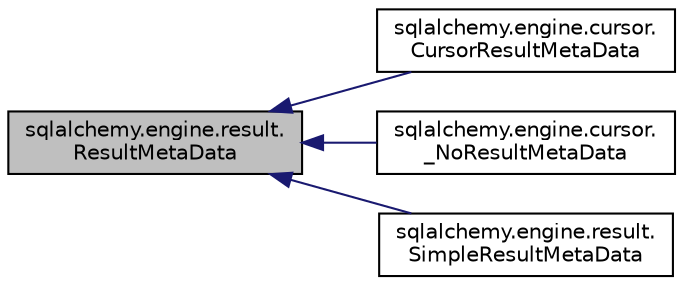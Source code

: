 digraph "sqlalchemy.engine.result.ResultMetaData"
{
 // LATEX_PDF_SIZE
  edge [fontname="Helvetica",fontsize="10",labelfontname="Helvetica",labelfontsize="10"];
  node [fontname="Helvetica",fontsize="10",shape=record];
  rankdir="LR";
  Node1 [label="sqlalchemy.engine.result.\lResultMetaData",height=0.2,width=0.4,color="black", fillcolor="grey75", style="filled", fontcolor="black",tooltip=" "];
  Node1 -> Node2 [dir="back",color="midnightblue",fontsize="10",style="solid",fontname="Helvetica"];
  Node2 [label="sqlalchemy.engine.cursor.\lCursorResultMetaData",height=0.2,width=0.4,color="black", fillcolor="white", style="filled",URL="$classsqlalchemy_1_1engine_1_1cursor_1_1CursorResultMetaData.html",tooltip=" "];
  Node1 -> Node3 [dir="back",color="midnightblue",fontsize="10",style="solid",fontname="Helvetica"];
  Node3 [label="sqlalchemy.engine.cursor.\l_NoResultMetaData",height=0.2,width=0.4,color="black", fillcolor="white", style="filled",URL="$classsqlalchemy_1_1engine_1_1cursor_1_1__NoResultMetaData.html",tooltip=" "];
  Node1 -> Node4 [dir="back",color="midnightblue",fontsize="10",style="solid",fontname="Helvetica"];
  Node4 [label="sqlalchemy.engine.result.\lSimpleResultMetaData",height=0.2,width=0.4,color="black", fillcolor="white", style="filled",URL="$classsqlalchemy_1_1engine_1_1result_1_1SimpleResultMetaData.html",tooltip=" "];
}
